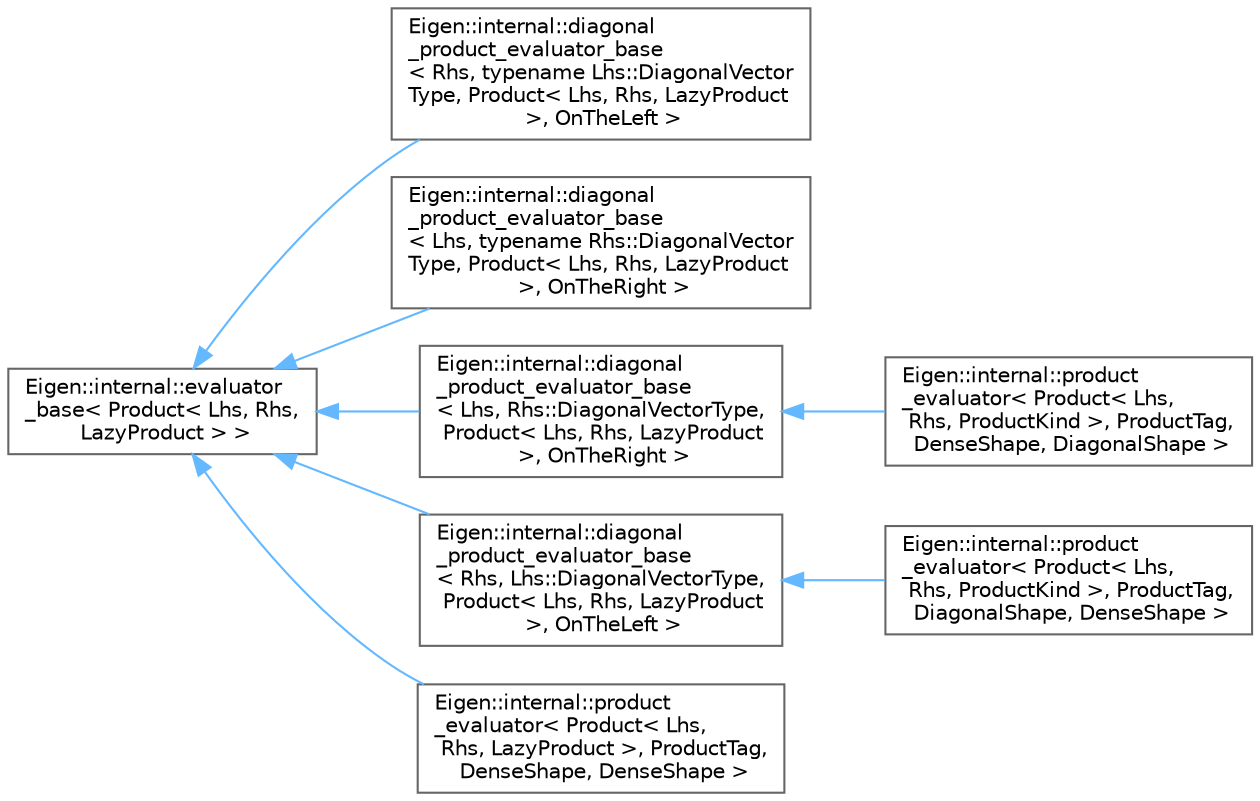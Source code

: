 digraph "Graphical Class Hierarchy"
{
 // LATEX_PDF_SIZE
  bgcolor="transparent";
  edge [fontname=Helvetica,fontsize=10,labelfontname=Helvetica,labelfontsize=10];
  node [fontname=Helvetica,fontsize=10,shape=box,height=0.2,width=0.4];
  rankdir="LR";
  Node0 [id="Node000000",label="Eigen::internal::evaluator\l_base\< Product\< Lhs, Rhs,\l LazyProduct \> \>",height=0.2,width=0.4,color="grey40", fillcolor="white", style="filled",URL="$structEigen_1_1internal_1_1evaluator__base.html",tooltip=" "];
  Node0 -> Node1 [id="edge810_Node000000_Node000001",dir="back",color="steelblue1",style="solid",tooltip=" "];
  Node1 [id="Node000001",label="Eigen::internal::diagonal\l_product_evaluator_base\l\< Rhs, typename Lhs::DiagonalVector\lType, Product\< Lhs, Rhs, LazyProduct\l \>, OnTheLeft \>",height=0.2,width=0.4,color="grey40", fillcolor="white", style="filled",URL="$structEigen_1_1internal_1_1diagonal__product__evaluator__base.html",tooltip=" "];
  Node0 -> Node2 [id="edge811_Node000000_Node000002",dir="back",color="steelblue1",style="solid",tooltip=" "];
  Node2 [id="Node000002",label="Eigen::internal::diagonal\l_product_evaluator_base\l\< Lhs, typename Rhs::DiagonalVector\lType, Product\< Lhs, Rhs, LazyProduct\l \>, OnTheRight \>",height=0.2,width=0.4,color="grey40", fillcolor="white", style="filled",URL="$structEigen_1_1internal_1_1diagonal__product__evaluator__base.html",tooltip=" "];
  Node0 -> Node3 [id="edge812_Node000000_Node000003",dir="back",color="steelblue1",style="solid",tooltip=" "];
  Node3 [id="Node000003",label="Eigen::internal::diagonal\l_product_evaluator_base\l\< Lhs, Rhs::DiagonalVectorType,\l Product\< Lhs, Rhs, LazyProduct\l \>, OnTheRight \>",height=0.2,width=0.4,color="grey40", fillcolor="white", style="filled",URL="$structEigen_1_1internal_1_1diagonal__product__evaluator__base.html",tooltip=" "];
  Node3 -> Node4 [id="edge813_Node000003_Node000004",dir="back",color="steelblue1",style="solid",tooltip=" "];
  Node4 [id="Node000004",label="Eigen::internal::product\l_evaluator\< Product\< Lhs,\l Rhs, ProductKind \>, ProductTag,\l DenseShape, DiagonalShape \>",height=0.2,width=0.4,color="grey40", fillcolor="white", style="filled",URL="$structEigen_1_1internal_1_1product__evaluator_3_01Product_3_01Lhs_00_01Rhs_00_01ProductKind_01_46cc66ce5220d6d2cd4b622a85d294fa9.html",tooltip=" "];
  Node0 -> Node5 [id="edge814_Node000000_Node000005",dir="back",color="steelblue1",style="solid",tooltip=" "];
  Node5 [id="Node000005",label="Eigen::internal::diagonal\l_product_evaluator_base\l\< Rhs, Lhs::DiagonalVectorType,\l Product\< Lhs, Rhs, LazyProduct\l \>, OnTheLeft \>",height=0.2,width=0.4,color="grey40", fillcolor="white", style="filled",URL="$structEigen_1_1internal_1_1diagonal__product__evaluator__base.html",tooltip=" "];
  Node5 -> Node6 [id="edge815_Node000005_Node000006",dir="back",color="steelblue1",style="solid",tooltip=" "];
  Node6 [id="Node000006",label="Eigen::internal::product\l_evaluator\< Product\< Lhs,\l Rhs, ProductKind \>, ProductTag,\l DiagonalShape, DenseShape \>",height=0.2,width=0.4,color="grey40", fillcolor="white", style="filled",URL="$structEigen_1_1internal_1_1product__evaluator_3_01Product_3_01Lhs_00_01Rhs_00_01ProductKind_01_4f7363bdfb326cb9b218ae8de6f86c2d8.html",tooltip=" "];
  Node0 -> Node7 [id="edge816_Node000000_Node000007",dir="back",color="steelblue1",style="solid",tooltip=" "];
  Node7 [id="Node000007",label="Eigen::internal::product\l_evaluator\< Product\< Lhs,\l Rhs, LazyProduct \>, ProductTag,\l DenseShape, DenseShape \>",height=0.2,width=0.4,color="grey40", fillcolor="white", style="filled",URL="$structEigen_1_1internal_1_1product__evaluator_3_01Product_3_01Lhs_00_01Rhs_00_01LazyProduct_01_49fb4ef97c0b34fcf2ba68a4d8efa99ed.html",tooltip=" "];
}
